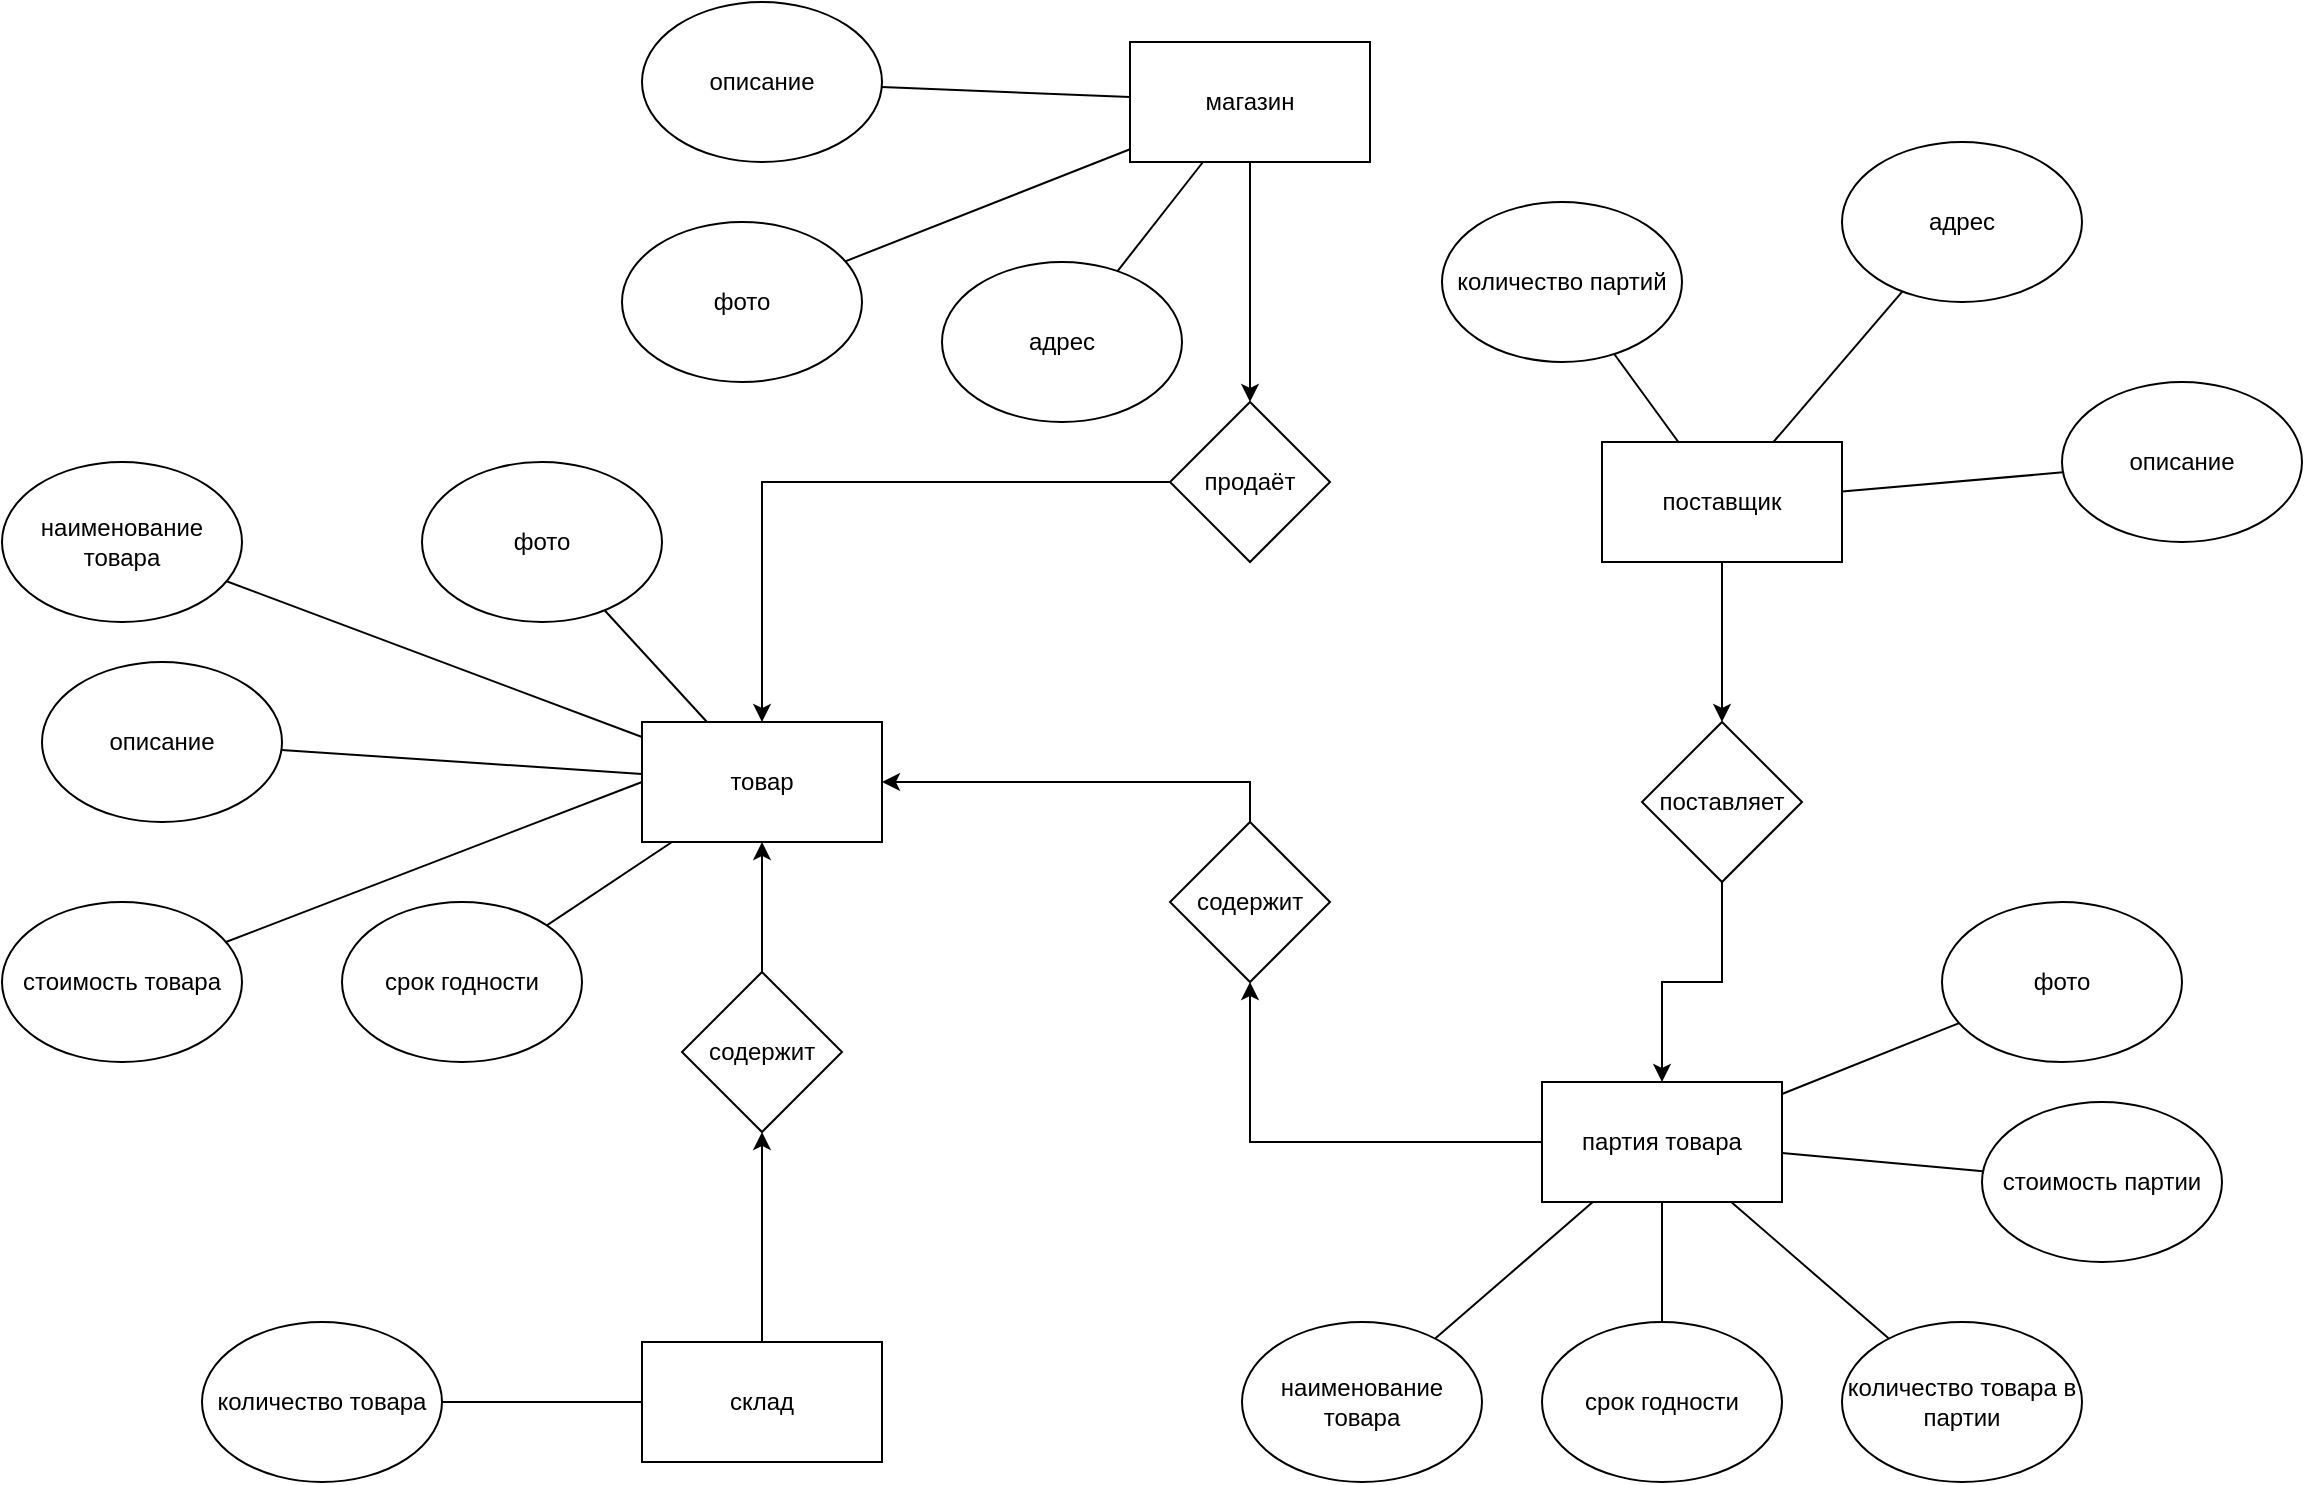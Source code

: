 <mxfile version="28.2.0">
  <diagram name="Страница — 1" id="7NAg6nULJmZf1_blATn6">
    <mxGraphModel dx="1226" dy="671" grid="1" gridSize="10" guides="1" tooltips="1" connect="1" arrows="1" fold="1" page="1" pageScale="1" pageWidth="827" pageHeight="1169" math="0" shadow="0">
      <root>
        <mxCell id="0" />
        <mxCell id="1" parent="0" />
        <mxCell id="oSLri9kTuYDhj_cov4LT-1" style="edgeStyle=orthogonalEdgeStyle;rounded=0;orthogonalLoop=1;jettySize=auto;html=1;exitX=0.5;exitY=0;exitDx=0;exitDy=0;" edge="1" parent="1" source="oSLri9kTuYDhj_cov4LT-3" target="oSLri9kTuYDhj_cov4LT-20">
          <mxGeometry relative="1" as="geometry" />
        </mxCell>
        <mxCell id="oSLri9kTuYDhj_cov4LT-2" style="edgeStyle=orthogonalEdgeStyle;rounded=0;orthogonalLoop=1;jettySize=auto;html=1;exitX=0;exitY=0.5;exitDx=0;exitDy=0;shape=wire;dashed=1;endArrow=none;endFill=0;" edge="1" parent="1" source="oSLri9kTuYDhj_cov4LT-3" target="oSLri9kTuYDhj_cov4LT-4">
          <mxGeometry relative="1" as="geometry" />
        </mxCell>
        <mxCell id="oSLri9kTuYDhj_cov4LT-3" value="склад" style="rounded=0;whiteSpace=wrap;html=1;" vertex="1" parent="1">
          <mxGeometry x="540" y="760" width="120" height="60" as="geometry" />
        </mxCell>
        <mxCell id="oSLri9kTuYDhj_cov4LT-4" value="количество товара" style="ellipse;whiteSpace=wrap;html=1;" vertex="1" parent="1">
          <mxGeometry x="320" y="750" width="120" height="80" as="geometry" />
        </mxCell>
        <mxCell id="oSLri9kTuYDhj_cov4LT-5" value="наименование товара" style="ellipse;whiteSpace=wrap;html=1;" vertex="1" parent="1">
          <mxGeometry x="220" y="320" width="120" height="80" as="geometry" />
        </mxCell>
        <mxCell id="oSLri9kTuYDhj_cov4LT-7" style="rounded=0;orthogonalLoop=1;jettySize=auto;html=1;exitX=0;exitY=0.5;exitDx=0;exitDy=0;endArrow=none;endFill=0;" edge="1" parent="1" source="oSLri9kTuYDhj_cov4LT-8" target="oSLri9kTuYDhj_cov4LT-10">
          <mxGeometry relative="1" as="geometry" />
        </mxCell>
        <mxCell id="oSLri9kTuYDhj_cov4LT-8" value="товар" style="rounded=0;whiteSpace=wrap;html=1;" vertex="1" parent="1">
          <mxGeometry x="540" y="450" width="120" height="60" as="geometry" />
        </mxCell>
        <mxCell id="oSLri9kTuYDhj_cov4LT-9" value="срок годности" style="ellipse;whiteSpace=wrap;html=1;" vertex="1" parent="1">
          <mxGeometry x="390" y="540" width="120" height="80" as="geometry" />
        </mxCell>
        <mxCell id="oSLri9kTuYDhj_cov4LT-10" value="стоимость товара" style="ellipse;whiteSpace=wrap;html=1;" vertex="1" parent="1">
          <mxGeometry x="220" y="540" width="120" height="80" as="geometry" />
        </mxCell>
        <mxCell id="oSLri9kTuYDhj_cov4LT-11" style="edgeStyle=orthogonalEdgeStyle;rounded=0;orthogonalLoop=1;jettySize=auto;html=1;" edge="1" parent="1" source="oSLri9kTuYDhj_cov4LT-12" target="oSLri9kTuYDhj_cov4LT-22">
          <mxGeometry relative="1" as="geometry" />
        </mxCell>
        <mxCell id="oSLri9kTuYDhj_cov4LT-12" value="поставщик" style="rounded=0;whiteSpace=wrap;html=1;" vertex="1" parent="1">
          <mxGeometry x="1020" y="310" width="120" height="60" as="geometry" />
        </mxCell>
        <mxCell id="oSLri9kTuYDhj_cov4LT-13" value="наименование товара" style="ellipse;whiteSpace=wrap;html=1;" vertex="1" parent="1">
          <mxGeometry x="840" y="750" width="120" height="80" as="geometry" />
        </mxCell>
        <mxCell id="oSLri9kTuYDhj_cov4LT-14" value="количество товара в партии" style="ellipse;whiteSpace=wrap;html=1;" vertex="1" parent="1">
          <mxGeometry x="1140" y="750" width="120" height="80" as="geometry" />
        </mxCell>
        <mxCell id="oSLri9kTuYDhj_cov4LT-15" value="срок годности" style="ellipse;whiteSpace=wrap;html=1;" vertex="1" parent="1">
          <mxGeometry x="990" y="750" width="120" height="80" as="geometry" />
        </mxCell>
        <mxCell id="oSLri9kTuYDhj_cov4LT-16" value="стоимость партии" style="ellipse;whiteSpace=wrap;html=1;" vertex="1" parent="1">
          <mxGeometry x="1210" y="640" width="120" height="80" as="geometry" />
        </mxCell>
        <mxCell id="oSLri9kTuYDhj_cov4LT-17" value="количество партий" style="ellipse;whiteSpace=wrap;html=1;" vertex="1" parent="1">
          <mxGeometry x="940" y="190" width="120" height="80" as="geometry" />
        </mxCell>
        <mxCell id="oSLri9kTuYDhj_cov4LT-18" value="партия товара" style="rounded=0;whiteSpace=wrap;html=1;" vertex="1" parent="1">
          <mxGeometry x="990" y="630" width="120" height="60" as="geometry" />
        </mxCell>
        <mxCell id="oSLri9kTuYDhj_cov4LT-19" style="edgeStyle=orthogonalEdgeStyle;rounded=0;orthogonalLoop=1;jettySize=auto;html=1;exitX=0.5;exitY=0;exitDx=0;exitDy=0;" edge="1" parent="1" source="oSLri9kTuYDhj_cov4LT-20" target="oSLri9kTuYDhj_cov4LT-8">
          <mxGeometry relative="1" as="geometry" />
        </mxCell>
        <mxCell id="oSLri9kTuYDhj_cov4LT-20" value="содержит" style="rhombus;whiteSpace=wrap;html=1;" vertex="1" parent="1">
          <mxGeometry x="560" y="575" width="80" height="80" as="geometry" />
        </mxCell>
        <mxCell id="oSLri9kTuYDhj_cov4LT-21" style="edgeStyle=orthogonalEdgeStyle;rounded=0;orthogonalLoop=1;jettySize=auto;html=1;" edge="1" parent="1" source="oSLri9kTuYDhj_cov4LT-22" target="oSLri9kTuYDhj_cov4LT-18">
          <mxGeometry relative="1" as="geometry" />
        </mxCell>
        <mxCell id="oSLri9kTuYDhj_cov4LT-22" value="поставляет" style="rhombus;whiteSpace=wrap;html=1;" vertex="1" parent="1">
          <mxGeometry x="1040" y="450" width="80" height="80" as="geometry" />
        </mxCell>
        <mxCell id="oSLri9kTuYDhj_cov4LT-23" style="edgeStyle=orthogonalEdgeStyle;rounded=0;orthogonalLoop=1;jettySize=auto;html=1;" edge="1" parent="1" source="oSLri9kTuYDhj_cov4LT-24" target="oSLri9kTuYDhj_cov4LT-26">
          <mxGeometry relative="1" as="geometry" />
        </mxCell>
        <mxCell id="oSLri9kTuYDhj_cov4LT-24" value="магазин" style="rounded=0;whiteSpace=wrap;html=1;" vertex="1" parent="1">
          <mxGeometry x="784" y="110" width="120" height="60" as="geometry" />
        </mxCell>
        <mxCell id="oSLri9kTuYDhj_cov4LT-25" style="edgeStyle=orthogonalEdgeStyle;rounded=0;orthogonalLoop=1;jettySize=auto;html=1;exitX=0;exitY=0.5;exitDx=0;exitDy=0;" edge="1" parent="1" source="oSLri9kTuYDhj_cov4LT-26" target="oSLri9kTuYDhj_cov4LT-8">
          <mxGeometry relative="1" as="geometry" />
        </mxCell>
        <mxCell id="oSLri9kTuYDhj_cov4LT-26" value="продаёт" style="rhombus;whiteSpace=wrap;html=1;" vertex="1" parent="1">
          <mxGeometry x="804" y="290" width="80" height="80" as="geometry" />
        </mxCell>
        <mxCell id="oSLri9kTuYDhj_cov4LT-27" style="rounded=0;orthogonalLoop=1;jettySize=auto;html=1;shape=wire;dashed=1;endArrow=none;endFill=0;" edge="1" parent="1" source="oSLri9kTuYDhj_cov4LT-8" target="oSLri9kTuYDhj_cov4LT-5">
          <mxGeometry relative="1" as="geometry">
            <mxPoint x="390" y="350" as="sourcePoint" />
            <mxPoint x="340" y="350" as="targetPoint" />
          </mxGeometry>
        </mxCell>
        <mxCell id="oSLri9kTuYDhj_cov4LT-29" style="rounded=0;orthogonalLoop=1;jettySize=auto;html=1;shape=wire;dashed=1;endArrow=none;endFill=0;" edge="1" parent="1" source="oSLri9kTuYDhj_cov4LT-8" target="oSLri9kTuYDhj_cov4LT-9">
          <mxGeometry relative="1" as="geometry">
            <mxPoint x="750" y="270" as="sourcePoint" />
            <mxPoint x="700" y="270" as="targetPoint" />
          </mxGeometry>
        </mxCell>
        <mxCell id="oSLri9kTuYDhj_cov4LT-30" style="rounded=0;orthogonalLoop=1;jettySize=auto;html=1;shape=wire;dashed=1;endArrow=none;endFill=0;" edge="1" parent="1" source="oSLri9kTuYDhj_cov4LT-18" target="oSLri9kTuYDhj_cov4LT-16">
          <mxGeometry relative="1" as="geometry">
            <mxPoint x="1030" y="700" as="sourcePoint" />
            <mxPoint x="980" y="700" as="targetPoint" />
          </mxGeometry>
        </mxCell>
        <mxCell id="oSLri9kTuYDhj_cov4LT-31" style="rounded=0;orthogonalLoop=1;jettySize=auto;html=1;shape=wire;dashed=1;endArrow=none;endFill=0;" edge="1" parent="1" source="oSLri9kTuYDhj_cov4LT-17" target="oSLri9kTuYDhj_cov4LT-12">
          <mxGeometry relative="1" as="geometry">
            <mxPoint x="1010" y="690" as="sourcePoint" />
            <mxPoint x="960" y="690" as="targetPoint" />
          </mxGeometry>
        </mxCell>
        <mxCell id="oSLri9kTuYDhj_cov4LT-32" style="rounded=0;orthogonalLoop=1;jettySize=auto;html=1;shape=wire;dashed=1;endArrow=none;endFill=0;" edge="1" parent="1" source="oSLri9kTuYDhj_cov4LT-18" target="oSLri9kTuYDhj_cov4LT-14">
          <mxGeometry relative="1" as="geometry">
            <mxPoint x="1200" y="640" as="sourcePoint" />
            <mxPoint x="1150" y="640" as="targetPoint" />
          </mxGeometry>
        </mxCell>
        <mxCell id="oSLri9kTuYDhj_cov4LT-33" style="rounded=0;orthogonalLoop=1;jettySize=auto;html=1;shape=wire;dashed=1;endArrow=none;endFill=0;" edge="1" parent="1" source="oSLri9kTuYDhj_cov4LT-18" target="oSLri9kTuYDhj_cov4LT-13">
          <mxGeometry relative="1" as="geometry">
            <mxPoint x="1110" y="630" as="sourcePoint" />
            <mxPoint x="1060" y="630" as="targetPoint" />
          </mxGeometry>
        </mxCell>
        <mxCell id="oSLri9kTuYDhj_cov4LT-34" style="rounded=0;orthogonalLoop=1;jettySize=auto;html=1;shape=wire;dashed=1;endArrow=none;endFill=0;" edge="1" parent="1" source="oSLri9kTuYDhj_cov4LT-15" target="oSLri9kTuYDhj_cov4LT-18">
          <mxGeometry relative="1" as="geometry">
            <mxPoint x="1160" y="510" as="sourcePoint" />
            <mxPoint x="1110" y="510" as="targetPoint" />
          </mxGeometry>
        </mxCell>
        <mxCell id="oSLri9kTuYDhj_cov4LT-35" value="фото" style="ellipse;whiteSpace=wrap;html=1;" vertex="1" parent="1">
          <mxGeometry x="430" y="320" width="120" height="80" as="geometry" />
        </mxCell>
        <mxCell id="oSLri9kTuYDhj_cov4LT-36" style="rounded=0;orthogonalLoop=1;jettySize=auto;html=1;shape=wire;dashed=1;endArrow=none;endFill=0;" edge="1" parent="1" target="oSLri9kTuYDhj_cov4LT-35" source="oSLri9kTuYDhj_cov4LT-8">
          <mxGeometry relative="1" as="geometry">
            <mxPoint x="450" y="433.065" as="sourcePoint" />
            <mxPoint x="530" y="160" as="targetPoint" />
          </mxGeometry>
        </mxCell>
        <mxCell id="oSLri9kTuYDhj_cov4LT-37" value="описание" style="ellipse;whiteSpace=wrap;html=1;" vertex="1" parent="1">
          <mxGeometry x="240" y="420" width="120" height="80" as="geometry" />
        </mxCell>
        <mxCell id="oSLri9kTuYDhj_cov4LT-38" style="rounded=0;orthogonalLoop=1;jettySize=auto;html=1;shape=wire;dashed=1;endArrow=none;endFill=0;" edge="1" parent="1" target="oSLri9kTuYDhj_cov4LT-37" source="oSLri9kTuYDhj_cov4LT-8">
          <mxGeometry relative="1" as="geometry">
            <mxPoint x="495" y="460" as="sourcePoint" />
            <mxPoint x="640" y="220" as="targetPoint" />
          </mxGeometry>
        </mxCell>
        <mxCell id="oSLri9kTuYDhj_cov4LT-39" value="фото" style="ellipse;whiteSpace=wrap;html=1;" vertex="1" parent="1">
          <mxGeometry x="530" y="200" width="120" height="80" as="geometry" />
        </mxCell>
        <mxCell id="oSLri9kTuYDhj_cov4LT-40" style="rounded=0;orthogonalLoop=1;jettySize=auto;html=1;shape=wire;dashed=1;endArrow=none;endFill=0;" edge="1" parent="1" target="oSLri9kTuYDhj_cov4LT-39" source="oSLri9kTuYDhj_cov4LT-24">
          <mxGeometry relative="1" as="geometry">
            <mxPoint x="902" y="640" as="sourcePoint" />
            <mxPoint x="860" y="350" as="targetPoint" />
          </mxGeometry>
        </mxCell>
        <mxCell id="oSLri9kTuYDhj_cov4LT-41" value="описание" style="ellipse;whiteSpace=wrap;html=1;" vertex="1" parent="1">
          <mxGeometry x="540" y="90" width="120" height="80" as="geometry" />
        </mxCell>
        <mxCell id="oSLri9kTuYDhj_cov4LT-42" style="rounded=0;orthogonalLoop=1;jettySize=auto;html=1;shape=wire;dashed=1;endArrow=none;endFill=0;" edge="1" parent="1" target="oSLri9kTuYDhj_cov4LT-41" source="oSLri9kTuYDhj_cov4LT-24">
          <mxGeometry relative="1" as="geometry">
            <mxPoint x="1010" y="636" as="sourcePoint" />
            <mxPoint x="1110" y="380" as="targetPoint" />
          </mxGeometry>
        </mxCell>
        <mxCell id="oSLri9kTuYDhj_cov4LT-43" value="адрес" style="ellipse;whiteSpace=wrap;html=1;" vertex="1" parent="1">
          <mxGeometry x="690" y="220" width="120" height="80" as="geometry" />
        </mxCell>
        <mxCell id="oSLri9kTuYDhj_cov4LT-44" style="rounded=0;orthogonalLoop=1;jettySize=auto;html=1;shape=wire;dashed=1;endArrow=none;endFill=0;" edge="1" parent="1" target="oSLri9kTuYDhj_cov4LT-43" source="oSLri9kTuYDhj_cov4LT-24">
          <mxGeometry relative="1" as="geometry">
            <mxPoint x="990" y="276" as="sourcePoint" />
            <mxPoint x="1090" y="20" as="targetPoint" />
          </mxGeometry>
        </mxCell>
        <mxCell id="oSLri9kTuYDhj_cov4LT-45" style="edgeStyle=orthogonalEdgeStyle;rounded=0;orthogonalLoop=1;jettySize=auto;html=1;" edge="1" parent="1" target="oSLri9kTuYDhj_cov4LT-47" source="oSLri9kTuYDhj_cov4LT-18">
          <mxGeometry relative="1" as="geometry">
            <mxPoint x="830" y="750" as="sourcePoint" />
          </mxGeometry>
        </mxCell>
        <mxCell id="oSLri9kTuYDhj_cov4LT-46" style="edgeStyle=orthogonalEdgeStyle;rounded=0;orthogonalLoop=1;jettySize=auto;html=1;exitX=0.5;exitY=0;exitDx=0;exitDy=0;" edge="1" parent="1" source="oSLri9kTuYDhj_cov4LT-47" target="oSLri9kTuYDhj_cov4LT-8">
          <mxGeometry relative="1" as="geometry">
            <mxPoint x="830" y="500" as="targetPoint" />
          </mxGeometry>
        </mxCell>
        <mxCell id="oSLri9kTuYDhj_cov4LT-47" value="содержит" style="rhombus;whiteSpace=wrap;html=1;" vertex="1" parent="1">
          <mxGeometry x="804" y="500" width="80" height="80" as="geometry" />
        </mxCell>
        <mxCell id="oSLri9kTuYDhj_cov4LT-53" value="фото" style="ellipse;whiteSpace=wrap;html=1;" vertex="1" parent="1">
          <mxGeometry x="1190" y="540" width="120" height="80" as="geometry" />
        </mxCell>
        <mxCell id="oSLri9kTuYDhj_cov4LT-54" style="rounded=0;orthogonalLoop=1;jettySize=auto;html=1;shape=wire;dashed=1;endArrow=none;endFill=0;" edge="1" parent="1" target="oSLri9kTuYDhj_cov4LT-53" source="oSLri9kTuYDhj_cov4LT-18">
          <mxGeometry relative="1" as="geometry">
            <mxPoint x="1554" y="314" as="sourcePoint" />
            <mxPoint x="1630" y="500" as="targetPoint" />
          </mxGeometry>
        </mxCell>
        <mxCell id="oSLri9kTuYDhj_cov4LT-55" value="описание" style="ellipse;whiteSpace=wrap;html=1;" vertex="1" parent="1">
          <mxGeometry x="1250" y="280" width="120" height="80" as="geometry" />
        </mxCell>
        <mxCell id="oSLri9kTuYDhj_cov4LT-56" style="rounded=0;orthogonalLoop=1;jettySize=auto;html=1;shape=wire;dashed=1;endArrow=none;endFill=0;" edge="1" parent="1" target="oSLri9kTuYDhj_cov4LT-55" source="oSLri9kTuYDhj_cov4LT-12">
          <mxGeometry relative="1" as="geometry">
            <mxPoint x="1554" y="288" as="sourcePoint" />
            <mxPoint x="1880" y="530" as="targetPoint" />
          </mxGeometry>
        </mxCell>
        <mxCell id="oSLri9kTuYDhj_cov4LT-57" value="адрес" style="ellipse;whiteSpace=wrap;html=1;" vertex="1" parent="1">
          <mxGeometry x="1140" y="160" width="120" height="80" as="geometry" />
        </mxCell>
        <mxCell id="oSLri9kTuYDhj_cov4LT-58" style="rounded=0;orthogonalLoop=1;jettySize=auto;html=1;shape=wire;dashed=1;endArrow=none;endFill=0;" edge="1" parent="1" target="oSLri9kTuYDhj_cov4LT-57" source="oSLri9kTuYDhj_cov4LT-12">
          <mxGeometry relative="1" as="geometry">
            <mxPoint x="1590" y="320" as="sourcePoint" />
            <mxPoint x="1860" y="170" as="targetPoint" />
          </mxGeometry>
        </mxCell>
      </root>
    </mxGraphModel>
  </diagram>
</mxfile>
